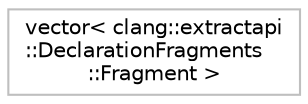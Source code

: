 digraph "Graphical Class Hierarchy"
{
 // LATEX_PDF_SIZE
  bgcolor="transparent";
  edge [fontname="Helvetica",fontsize="10",labelfontname="Helvetica",labelfontsize="10"];
  node [fontname="Helvetica",fontsize="10",shape=record];
  rankdir="LR";
  Node0 [label="vector\< clang::extractapi\l::DeclarationFragments\l::Fragment \>",height=0.2,width=0.4,color="grey75",tooltip=" "];
}
